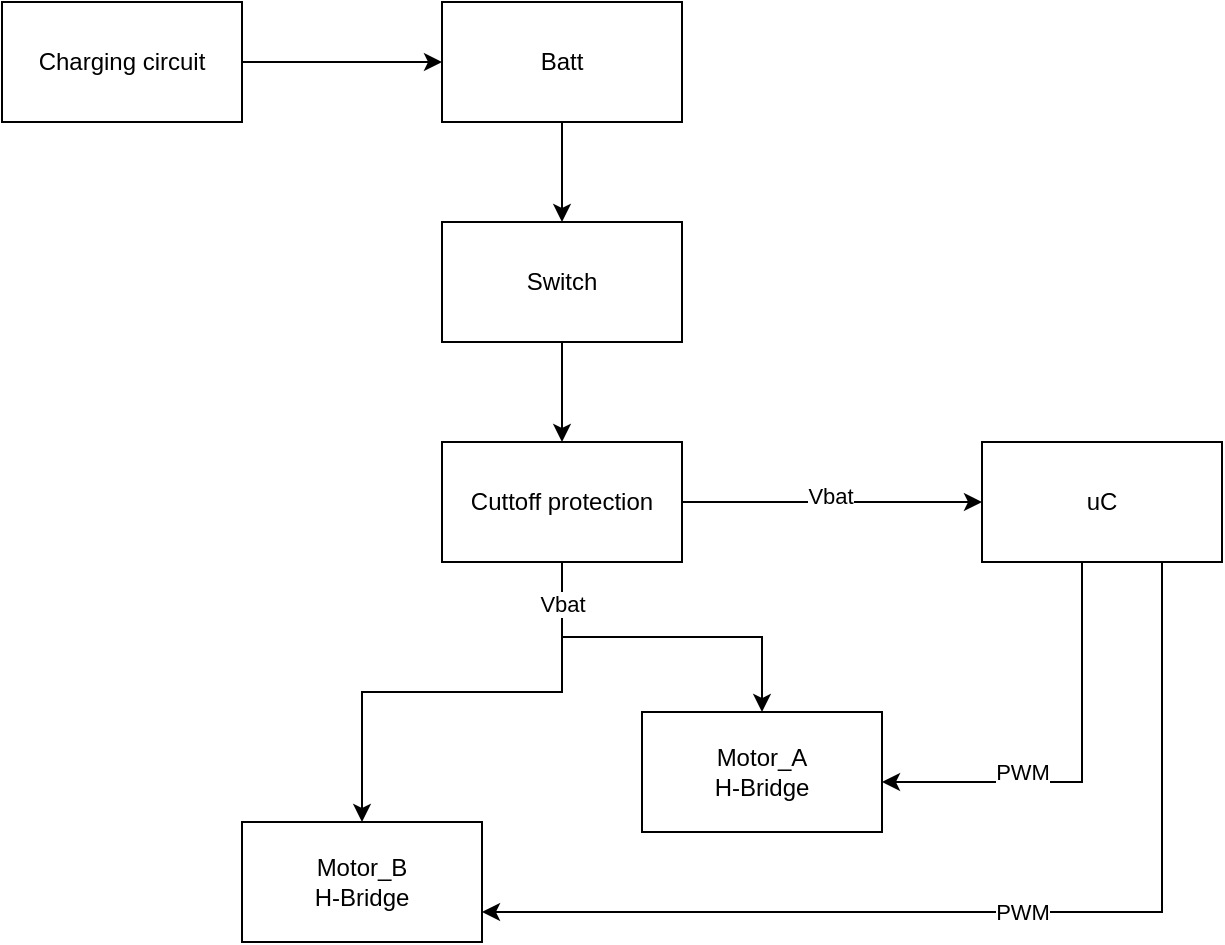 <mxfile version="24.0.3" type="github">
  <diagram name="Page-1" id="p_LPcXB9vOPsimaBM1Zp">
    <mxGraphModel dx="1518" dy="655" grid="1" gridSize="10" guides="1" tooltips="1" connect="1" arrows="1" fold="1" page="1" pageScale="1" pageWidth="827" pageHeight="1169" math="0" shadow="0">
      <root>
        <mxCell id="0" />
        <mxCell id="1" parent="0" />
        <mxCell id="3E2bdkCYYPqQ9lkT8uKb-3" value="" style="edgeStyle=orthogonalEdgeStyle;rounded=0;orthogonalLoop=1;jettySize=auto;html=1;" edge="1" parent="1" source="3E2bdkCYYPqQ9lkT8uKb-2" target="3E2bdkCYYPqQ9lkT8uKb-1">
          <mxGeometry relative="1" as="geometry" />
        </mxCell>
        <mxCell id="3E2bdkCYYPqQ9lkT8uKb-15" value="" style="edgeStyle=orthogonalEdgeStyle;rounded=0;orthogonalLoop=1;jettySize=auto;html=1;" edge="1" parent="1" source="3E2bdkCYYPqQ9lkT8uKb-1" target="3E2bdkCYYPqQ9lkT8uKb-4">
          <mxGeometry relative="1" as="geometry" />
        </mxCell>
        <mxCell id="3E2bdkCYYPqQ9lkT8uKb-1" value="Batt" style="rounded=0;whiteSpace=wrap;html=1;" vertex="1" parent="1">
          <mxGeometry x="330" y="170" width="120" height="60" as="geometry" />
        </mxCell>
        <mxCell id="3E2bdkCYYPqQ9lkT8uKb-2" value="Charging circuit" style="rounded=0;whiteSpace=wrap;html=1;" vertex="1" parent="1">
          <mxGeometry x="110" y="170" width="120" height="60" as="geometry" />
        </mxCell>
        <mxCell id="3E2bdkCYYPqQ9lkT8uKb-16" value="" style="edgeStyle=orthogonalEdgeStyle;rounded=0;orthogonalLoop=1;jettySize=auto;html=1;" edge="1" parent="1" source="3E2bdkCYYPqQ9lkT8uKb-4" target="3E2bdkCYYPqQ9lkT8uKb-11">
          <mxGeometry relative="1" as="geometry" />
        </mxCell>
        <mxCell id="3E2bdkCYYPqQ9lkT8uKb-4" value="Switch" style="whiteSpace=wrap;html=1;rounded=0;" vertex="1" parent="1">
          <mxGeometry x="330" y="280" width="120" height="60" as="geometry" />
        </mxCell>
        <mxCell id="3E2bdkCYYPqQ9lkT8uKb-14" value="" style="edgeStyle=orthogonalEdgeStyle;rounded=0;orthogonalLoop=1;jettySize=auto;html=1;" edge="1" parent="1" source="3E2bdkCYYPqQ9lkT8uKb-11" target="3E2bdkCYYPqQ9lkT8uKb-13">
          <mxGeometry relative="1" as="geometry" />
        </mxCell>
        <mxCell id="3E2bdkCYYPqQ9lkT8uKb-18" value="" style="edgeStyle=orthogonalEdgeStyle;rounded=0;orthogonalLoop=1;jettySize=auto;html=1;" edge="1" parent="1" source="3E2bdkCYYPqQ9lkT8uKb-11" target="3E2bdkCYYPqQ9lkT8uKb-17">
          <mxGeometry relative="1" as="geometry" />
        </mxCell>
        <mxCell id="3E2bdkCYYPqQ9lkT8uKb-19" value="Vbat" style="edgeLabel;html=1;align=center;verticalAlign=middle;resizable=0;points=[];" vertex="1" connectable="0" parent="3E2bdkCYYPqQ9lkT8uKb-18">
          <mxGeometry x="-0.013" y="3" relative="1" as="geometry">
            <mxPoint as="offset" />
          </mxGeometry>
        </mxCell>
        <mxCell id="3E2bdkCYYPqQ9lkT8uKb-23" style="edgeStyle=orthogonalEdgeStyle;rounded=0;orthogonalLoop=1;jettySize=auto;html=1;" edge="1" parent="1" source="3E2bdkCYYPqQ9lkT8uKb-11" target="3E2bdkCYYPqQ9lkT8uKb-22">
          <mxGeometry relative="1" as="geometry" />
        </mxCell>
        <mxCell id="3E2bdkCYYPqQ9lkT8uKb-28" value="Vbat" style="edgeLabel;html=1;align=center;verticalAlign=middle;resizable=0;points=[];" vertex="1" connectable="0" parent="3E2bdkCYYPqQ9lkT8uKb-23">
          <mxGeometry x="-0.823" relative="1" as="geometry">
            <mxPoint as="offset" />
          </mxGeometry>
        </mxCell>
        <mxCell id="3E2bdkCYYPqQ9lkT8uKb-11" value="Cuttoff protection" style="whiteSpace=wrap;html=1;rounded=0;" vertex="1" parent="1">
          <mxGeometry x="330" y="390" width="120" height="60" as="geometry" />
        </mxCell>
        <mxCell id="3E2bdkCYYPqQ9lkT8uKb-13" value="Motor_A&lt;div&gt;H-Bridge&lt;/div&gt;" style="whiteSpace=wrap;html=1;rounded=0;" vertex="1" parent="1">
          <mxGeometry x="430" y="525" width="120" height="60" as="geometry" />
        </mxCell>
        <mxCell id="3E2bdkCYYPqQ9lkT8uKb-24" style="edgeStyle=orthogonalEdgeStyle;rounded=0;orthogonalLoop=1;jettySize=auto;html=1;" edge="1" parent="1" source="3E2bdkCYYPqQ9lkT8uKb-17">
          <mxGeometry relative="1" as="geometry">
            <mxPoint x="550" y="560" as="targetPoint" />
            <Array as="points">
              <mxPoint x="650" y="560" />
              <mxPoint x="550" y="560" />
            </Array>
          </mxGeometry>
        </mxCell>
        <mxCell id="3E2bdkCYYPqQ9lkT8uKb-26" value="PWM" style="edgeLabel;html=1;align=center;verticalAlign=middle;resizable=0;points=[];" vertex="1" connectable="0" parent="3E2bdkCYYPqQ9lkT8uKb-24">
          <mxGeometry x="0.312" y="-2" relative="1" as="geometry">
            <mxPoint x="-2" y="-3" as="offset" />
          </mxGeometry>
        </mxCell>
        <mxCell id="3E2bdkCYYPqQ9lkT8uKb-25" style="edgeStyle=orthogonalEdgeStyle;rounded=0;orthogonalLoop=1;jettySize=auto;html=1;entryX=1;entryY=0.75;entryDx=0;entryDy=0;" edge="1" parent="1" source="3E2bdkCYYPqQ9lkT8uKb-17" target="3E2bdkCYYPqQ9lkT8uKb-22">
          <mxGeometry relative="1" as="geometry">
            <Array as="points">
              <mxPoint x="690" y="625" />
            </Array>
          </mxGeometry>
        </mxCell>
        <mxCell id="3E2bdkCYYPqQ9lkT8uKb-27" value="PWM" style="edgeLabel;html=1;align=center;verticalAlign=middle;resizable=0;points=[];" vertex="1" connectable="0" parent="3E2bdkCYYPqQ9lkT8uKb-25">
          <mxGeometry x="-0.089" relative="1" as="geometry">
            <mxPoint x="-11" as="offset" />
          </mxGeometry>
        </mxCell>
        <mxCell id="3E2bdkCYYPqQ9lkT8uKb-17" value="uC" style="whiteSpace=wrap;html=1;rounded=0;" vertex="1" parent="1">
          <mxGeometry x="600" y="390" width="120" height="60" as="geometry" />
        </mxCell>
        <mxCell id="3E2bdkCYYPqQ9lkT8uKb-22" value="Motor_B&lt;div&gt;H-Bridge&lt;/div&gt;" style="whiteSpace=wrap;html=1;rounded=0;" vertex="1" parent="1">
          <mxGeometry x="230" y="580" width="120" height="60" as="geometry" />
        </mxCell>
      </root>
    </mxGraphModel>
  </diagram>
</mxfile>
